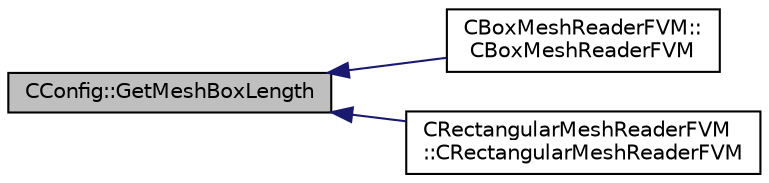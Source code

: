 digraph "CConfig::GetMeshBoxLength"
{
  edge [fontname="Helvetica",fontsize="10",labelfontname="Helvetica",labelfontsize="10"];
  node [fontname="Helvetica",fontsize="10",shape=record];
  rankdir="LR";
  Node7797 [label="CConfig::GetMeshBoxLength",height=0.2,width=0.4,color="black", fillcolor="grey75", style="filled", fontcolor="black"];
  Node7797 -> Node7798 [dir="back",color="midnightblue",fontsize="10",style="solid",fontname="Helvetica"];
  Node7798 [label="CBoxMeshReaderFVM::\lCBoxMeshReaderFVM",height=0.2,width=0.4,color="black", fillcolor="white", style="filled",URL="$class_c_box_mesh_reader_f_v_m.html#a005b6ebd30438a774a8a516a6e8258a9",tooltip="Constructor of the CBoxMeshReaderFVM class. "];
  Node7797 -> Node7799 [dir="back",color="midnightblue",fontsize="10",style="solid",fontname="Helvetica"];
  Node7799 [label="CRectangularMeshReaderFVM\l::CRectangularMeshReaderFVM",height=0.2,width=0.4,color="black", fillcolor="white", style="filled",URL="$class_c_rectangular_mesh_reader_f_v_m.html#ae11b9dd2b4476eb35e77be5eb11336ee",tooltip="Constructor of the CRectangularMeshReaderFVM class. "];
}
